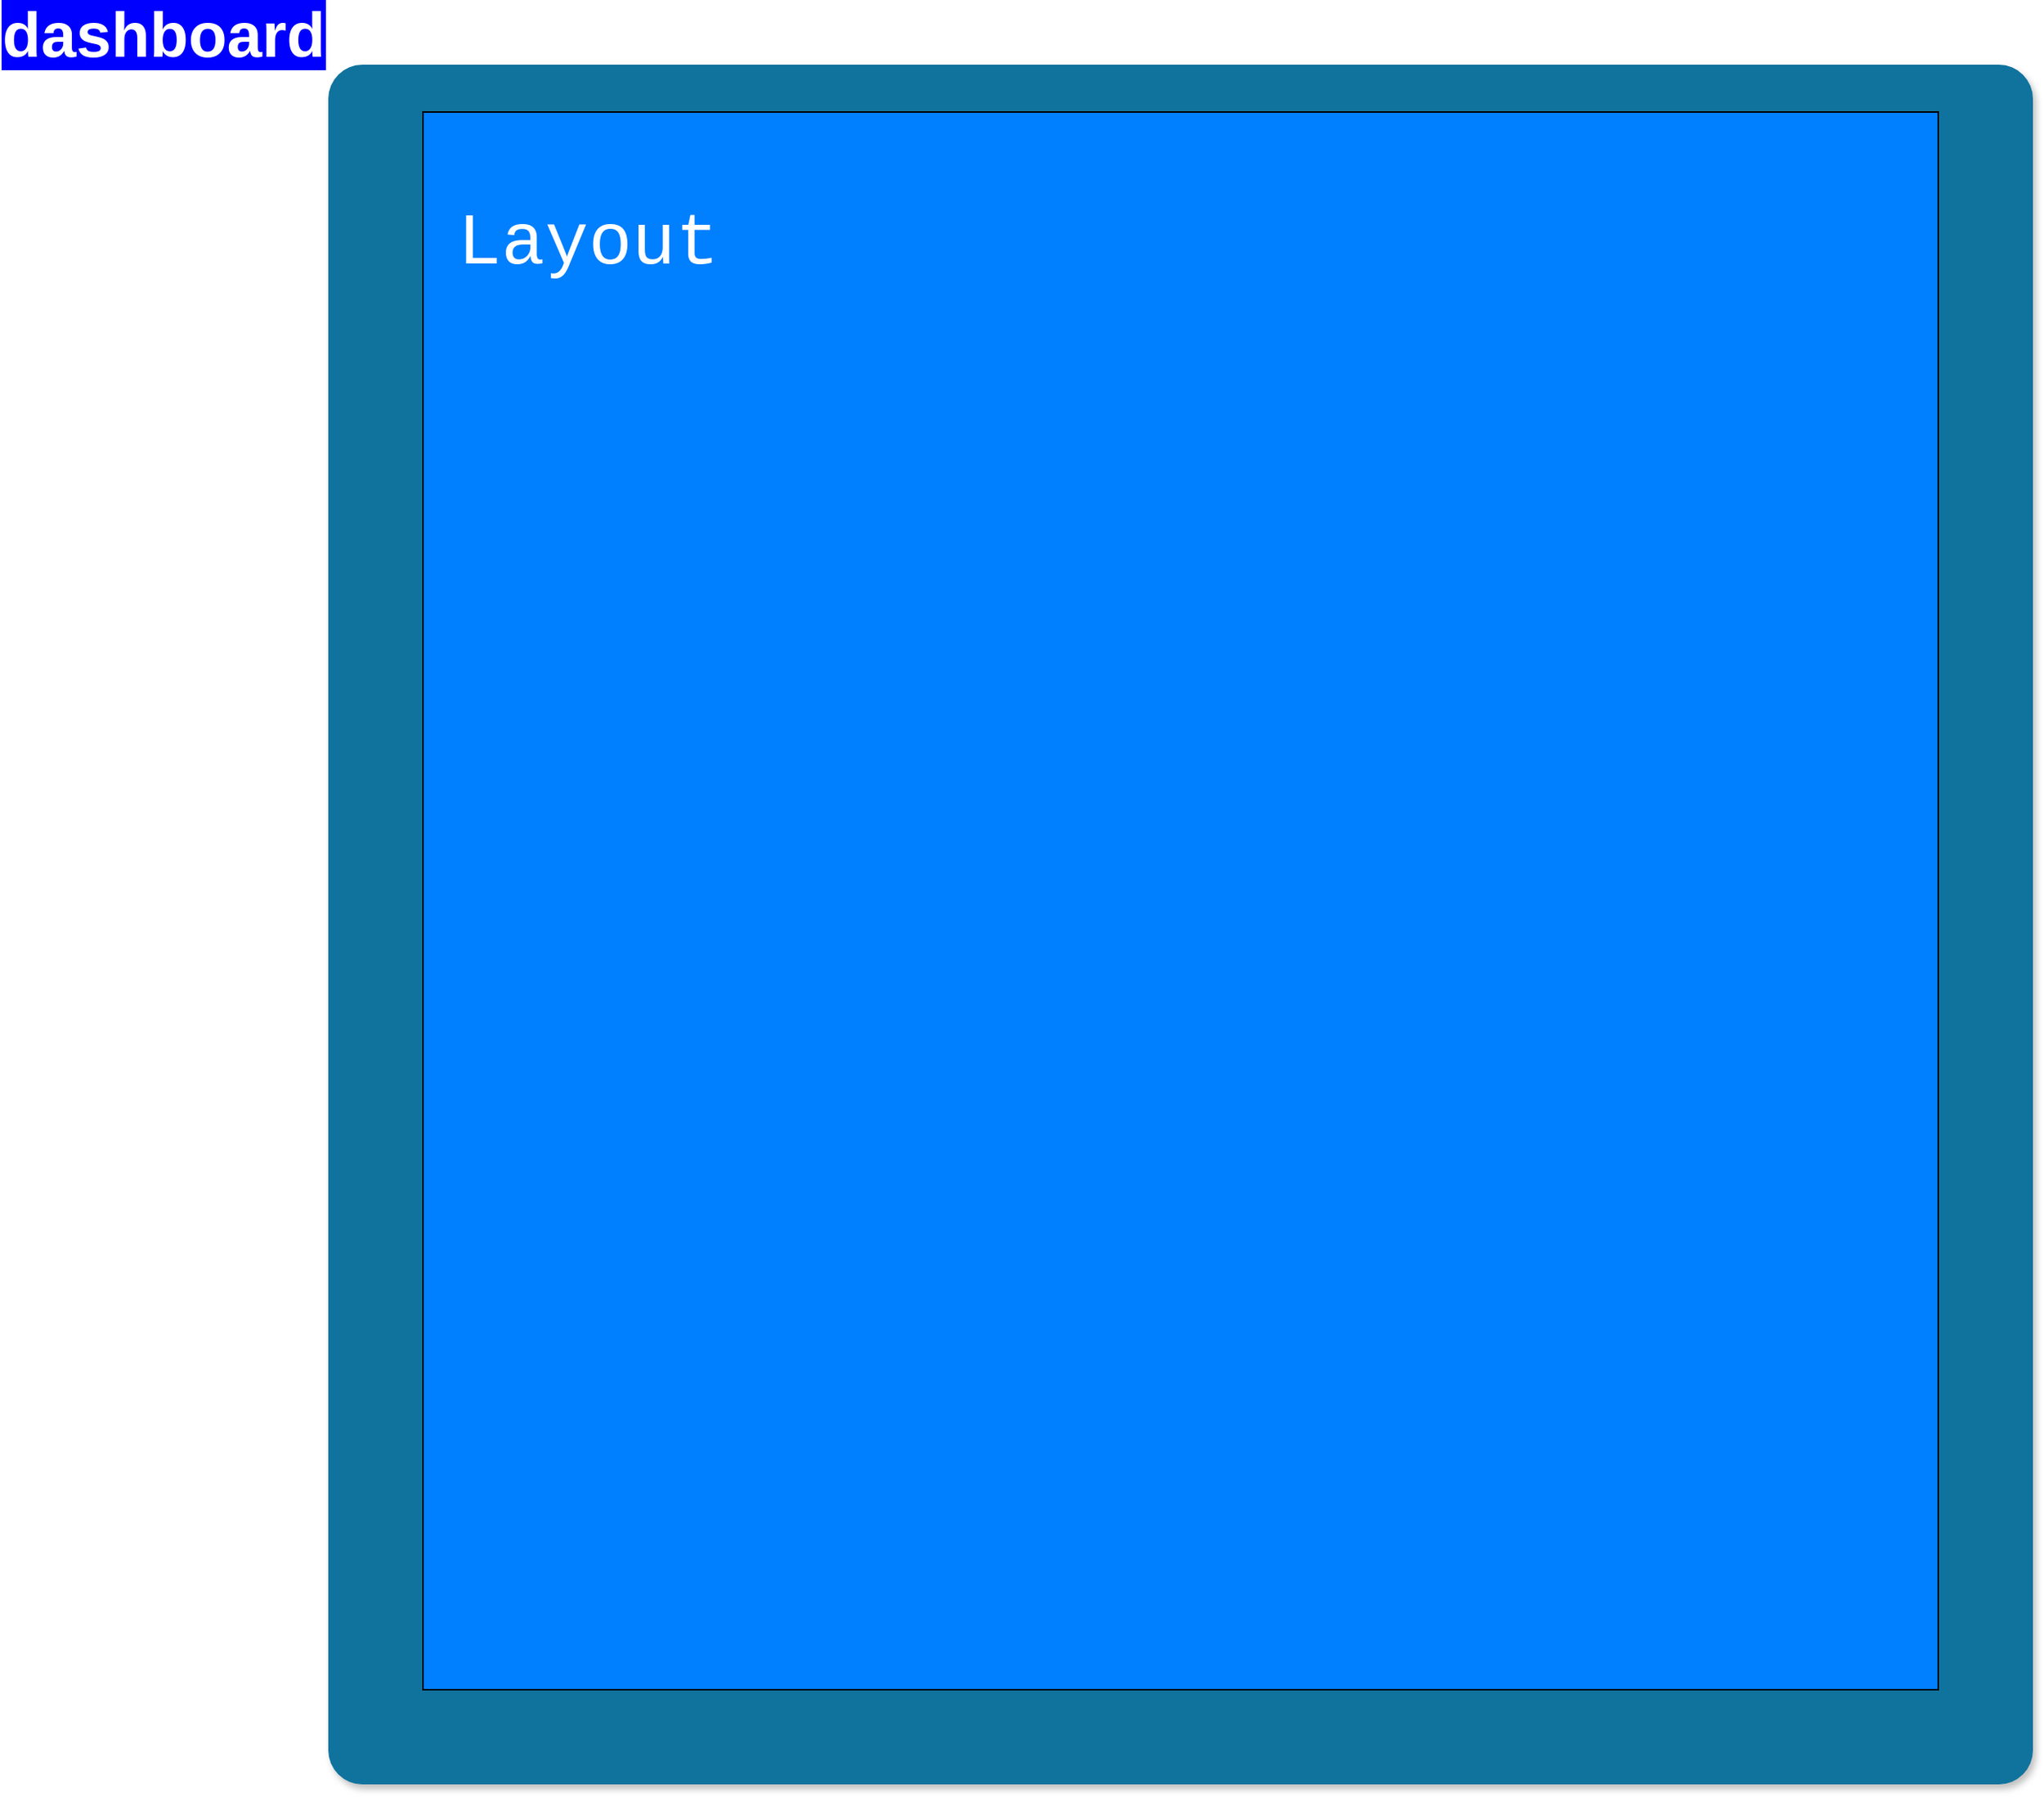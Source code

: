 <mxfile version="26.0.16">
  <diagram name="Page-1" id="97916047-d0de-89f5-080d-49f4d83e522f">
    <mxGraphModel dx="8937" dy="3541" grid="1" gridSize="10" guides="1" tooltips="1" connect="1" arrows="1" fold="1" page="1" pageScale="1.5" pageWidth="1169" pageHeight="827" background="none" math="0" shadow="0">
      <root>
        <mxCell id="0" />
        <mxCell id="1" parent="0" />
        <mxCell id="2" value="dashboard" style="rounded=1;fillColor=#10739E;strokeColor=none;shadow=1;gradientColor=none;fontStyle=1;fontColor=#FFFFFF;fontSize=40;verticalAlign=bottom;labelPosition=left;verticalLabelPosition=top;align=right;labelBackgroundColor=#0000FF;arcSize=2;movable=0;resizable=0;rotatable=0;deletable=0;editable=0;locked=1;connectable=0;" parent="1" vertex="1">
          <mxGeometry x="-5340" y="-2410" width="1080" height="1090" as="geometry" />
        </mxCell>
        <mxCell id="3XmHLotrqhF2heNYxBGG-55" value="&lt;p&gt;&lt;font style=&quot;color: rgb(255, 255, 255);&quot; face=&quot;Courier New&quot;&gt;Layout&lt;/font&gt;&lt;/p&gt;" style="rounded=0;whiteSpace=wrap;html=1;fillStyle=solid;fillColor=#007FFF;align=left;verticalAlign=top;textDirection=ltr;labelBorderColor=none;spacingLeft=20;fontSize=46;" vertex="1" parent="1">
          <mxGeometry x="-5280" y="-2380" width="960" height="1000" as="geometry" />
        </mxCell>
      </root>
    </mxGraphModel>
  </diagram>
</mxfile>
